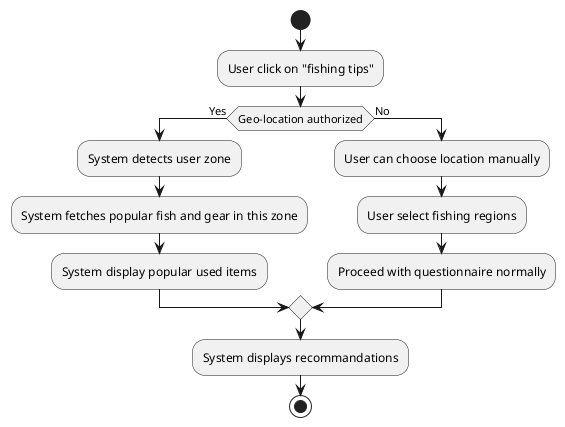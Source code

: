 @startuml ActivateLocationForTips

start
:User click on "fishing tips";
if (Geo-location authorized) then (Yes)
    :System detects user zone;
    :System fetches popular fish and gear in this zone;
    :System display popular used items;
else (No)
    :User can choose location manually;
    :User select fishing regions;
    :Proceed with questionnaire normally;
endif
:System displays recommandations;
stop
@enduml